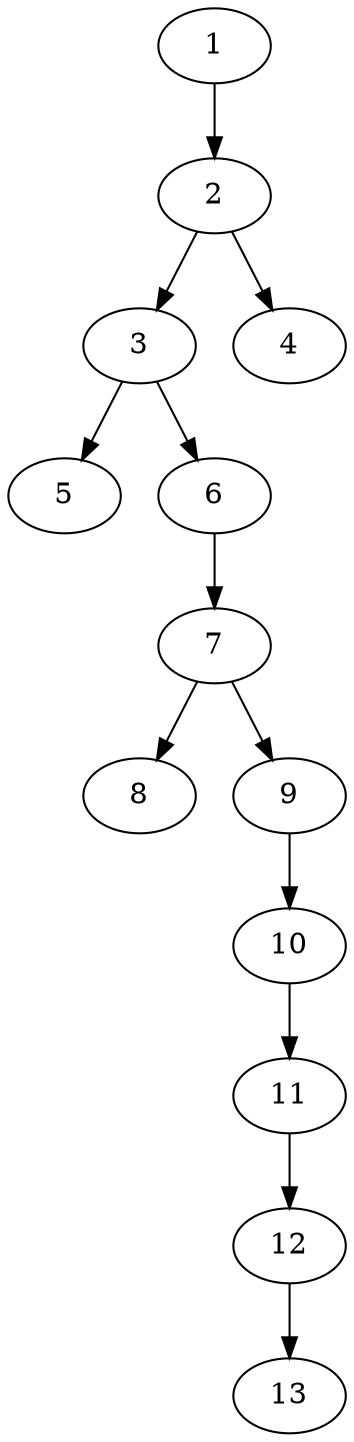 // DAG (tier=1-easy, mode=compute, n=13, ccr=0.264, fat=0.364, density=0.212, regular=0.604, jump=0.027, mindata=262144, maxdata=2097152)
// DAG automatically generated by daggen at Sun Aug 24 16:33:32 2025
// /home/ermia/Project/Environments/daggen/bin/daggen --dot --ccr 0.264 --fat 0.364 --regular 0.604 --density 0.212 --jump 0.027 --mindata 262144 --maxdata 2097152 -n 13 
digraph G {
  1 [size="137506839091622", alpha="0.06", expect_size="68753419545811"]
  1 -> 2 [size ="3183107637248"]
  2 [size="6210023285850112000", alpha="0.15", expect_size="3105011642925056000"]
  2 -> 3 [size ="27028304691200"]
  2 -> 4 [size ="27028304691200"]
  3 [size="123256172596690944", alpha="0.11", expect_size="61628086298345472"]
  3 -> 5 [size ="1981355655168"]
  3 -> 6 [size ="1981355655168"]
  4 [size="94105224920210", alpha="0.13", expect_size="47052612460105"]
  5 [size="1192829067956661", alpha="0.09", expect_size="596414533978330"]
  6 [size="2469571835461632000", alpha="0.02", expect_size="1234785917730816000"]
  6 -> 7 [size ="14616310579200"]
  7 [size="72049238383952", alpha="0.14", expect_size="36024619191976"]
  7 -> 8 [size ="6855304675328"]
  7 -> 9 [size ="6855304675328"]
  8 [size="88382776541184000", alpha="0.06", expect_size="44191388270592000"]
  9 [size="3587760531177472000", alpha="0.11", expect_size="1793880265588736000"]
  9 -> 10 [size ="18748748595200"]
  10 [size="66127047679856288", alpha="0.00", expect_size="33063523839928144"]
  10 -> 11 [size ="28958850547712"]
  11 [size="1420827911694900", alpha="0.10", expect_size="710413955847450"]
  11 -> 12 [size ="2537553920000"]
  12 [size="94145174742200", alpha="0.07", expect_size="47072587371100"]
  12 -> 13 [size ="3856108879872"]
  13 [size="18010064973446698", alpha="0.02", expect_size="9005032486723349"]
}